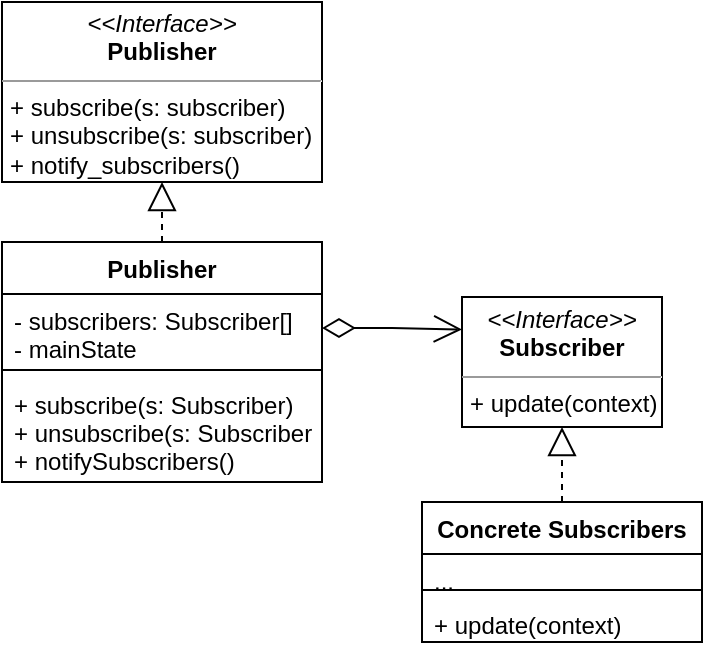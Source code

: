 <mxfile version="16.0.2" type="device"><diagram id="C5RBs43oDa-KdzZeNtuy" name="Page-1"><mxGraphModel dx="782" dy="849" grid="1" gridSize="10" guides="1" tooltips="1" connect="1" arrows="1" fold="1" page="1" pageScale="1" pageWidth="827" pageHeight="1169" math="0" shadow="0"><root><mxCell id="WIyWlLk6GJQsqaUBKTNV-0"/><mxCell id="WIyWlLk6GJQsqaUBKTNV-1" parent="WIyWlLk6GJQsqaUBKTNV-0"/><mxCell id="q6T5q95dyoa2rvtL5wTk-0" value="Publisher" style="swimlane;fontStyle=1;align=center;verticalAlign=top;childLayout=stackLayout;horizontal=1;startSize=26;horizontalStack=0;resizeParent=1;resizeParentMax=0;resizeLast=0;collapsible=1;marginBottom=0;" vertex="1" parent="WIyWlLk6GJQsqaUBKTNV-1"><mxGeometry x="200" y="200" width="160" height="120" as="geometry"/></mxCell><mxCell id="q6T5q95dyoa2rvtL5wTk-1" value="- subscribers: Subscriber[]&#10;- mainState" style="text;strokeColor=none;fillColor=none;align=left;verticalAlign=top;spacingLeft=4;spacingRight=4;overflow=hidden;rotatable=0;points=[[0,0.5],[1,0.5]];portConstraint=eastwest;" vertex="1" parent="q6T5q95dyoa2rvtL5wTk-0"><mxGeometry y="26" width="160" height="34" as="geometry"/></mxCell><mxCell id="q6T5q95dyoa2rvtL5wTk-2" value="" style="line;strokeWidth=1;fillColor=none;align=left;verticalAlign=middle;spacingTop=-1;spacingLeft=3;spacingRight=3;rotatable=0;labelPosition=right;points=[];portConstraint=eastwest;" vertex="1" parent="q6T5q95dyoa2rvtL5wTk-0"><mxGeometry y="60" width="160" height="8" as="geometry"/></mxCell><mxCell id="q6T5q95dyoa2rvtL5wTk-3" value="+ subscribe(s: Subscriber)&#10;+ unsubscribe(s: Subscriber)&#10;+ notifySubscribers()" style="text;strokeColor=none;fillColor=none;align=left;verticalAlign=top;spacingLeft=4;spacingRight=4;overflow=hidden;rotatable=0;points=[[0,0.5],[1,0.5]];portConstraint=eastwest;" vertex="1" parent="q6T5q95dyoa2rvtL5wTk-0"><mxGeometry y="68" width="160" height="52" as="geometry"/></mxCell><mxCell id="q6T5q95dyoa2rvtL5wTk-4" value="&lt;p style=&quot;margin: 0px ; margin-top: 4px ; text-align: center&quot;&gt;&lt;i&gt;&amp;lt;&amp;lt;Interface&amp;gt;&amp;gt;&lt;/i&gt;&lt;br&gt;&lt;b&gt;Subscriber&lt;/b&gt;&lt;/p&gt;&lt;hr size=&quot;1&quot;&gt;&lt;p style=&quot;margin: 0px ; margin-left: 4px&quot;&gt;+ update(context)&lt;/p&gt;" style="verticalAlign=top;align=left;overflow=fill;fontSize=12;fontFamily=Helvetica;html=1;" vertex="1" parent="WIyWlLk6GJQsqaUBKTNV-1"><mxGeometry x="430" y="227.5" width="100" height="65" as="geometry"/></mxCell><mxCell id="q6T5q95dyoa2rvtL5wTk-6" value="" style="endArrow=open;html=1;endSize=12;startArrow=diamondThin;startSize=14;startFill=0;edgeStyle=orthogonalEdgeStyle;align=left;verticalAlign=bottom;rounded=0;exitX=1;exitY=0.5;exitDx=0;exitDy=0;entryX=0;entryY=0.25;entryDx=0;entryDy=0;" edge="1" parent="WIyWlLk6GJQsqaUBKTNV-1" source="q6T5q95dyoa2rvtL5wTk-1" target="q6T5q95dyoa2rvtL5wTk-4"><mxGeometry x="-0.432" y="-57" relative="1" as="geometry"><mxPoint x="390" y="330" as="sourcePoint"/><mxPoint x="550" y="330" as="targetPoint"/><mxPoint as="offset"/></mxGeometry></mxCell><mxCell id="q6T5q95dyoa2rvtL5wTk-9" value="Concrete Subscribers" style="swimlane;fontStyle=1;align=center;verticalAlign=top;childLayout=stackLayout;horizontal=1;startSize=26;horizontalStack=0;resizeParent=1;resizeParentMax=0;resizeLast=0;collapsible=1;marginBottom=0;" vertex="1" parent="WIyWlLk6GJQsqaUBKTNV-1"><mxGeometry x="410" y="330" width="140" height="70" as="geometry"/></mxCell><mxCell id="q6T5q95dyoa2rvtL5wTk-10" value="..." style="text;strokeColor=none;fillColor=none;align=left;verticalAlign=top;spacingLeft=4;spacingRight=4;overflow=hidden;rotatable=0;points=[[0,0.5],[1,0.5]];portConstraint=eastwest;" vertex="1" parent="q6T5q95dyoa2rvtL5wTk-9"><mxGeometry y="26" width="140" height="14" as="geometry"/></mxCell><mxCell id="q6T5q95dyoa2rvtL5wTk-11" value="" style="line;strokeWidth=1;fillColor=none;align=left;verticalAlign=middle;spacingTop=-1;spacingLeft=3;spacingRight=3;rotatable=0;labelPosition=right;points=[];portConstraint=eastwest;" vertex="1" parent="q6T5q95dyoa2rvtL5wTk-9"><mxGeometry y="40" width="140" height="8" as="geometry"/></mxCell><mxCell id="q6T5q95dyoa2rvtL5wTk-12" value="+ update(context)" style="text;strokeColor=none;fillColor=none;align=left;verticalAlign=top;spacingLeft=4;spacingRight=4;overflow=hidden;rotatable=0;points=[[0,0.5],[1,0.5]];portConstraint=eastwest;" vertex="1" parent="q6T5q95dyoa2rvtL5wTk-9"><mxGeometry y="48" width="140" height="22" as="geometry"/></mxCell><mxCell id="q6T5q95dyoa2rvtL5wTk-14" value="" style="endArrow=block;dashed=1;endFill=0;endSize=12;html=1;rounded=0;entryX=0.5;entryY=1;entryDx=0;entryDy=0;exitX=0.5;exitY=0;exitDx=0;exitDy=0;" edge="1" parent="WIyWlLk6GJQsqaUBKTNV-1" source="q6T5q95dyoa2rvtL5wTk-9" target="q6T5q95dyoa2rvtL5wTk-4"><mxGeometry width="160" relative="1" as="geometry"><mxPoint x="480" y="330" as="sourcePoint"/><mxPoint x="520" y="350" as="targetPoint"/></mxGeometry></mxCell><mxCell id="q6T5q95dyoa2rvtL5wTk-15" value="&lt;p style=&quot;margin: 0px ; margin-top: 4px ; text-align: center&quot;&gt;&lt;i&gt;&amp;lt;&amp;lt;Interface&amp;gt;&amp;gt;&lt;/i&gt;&lt;br&gt;&lt;b&gt;Publisher&lt;/b&gt;&lt;/p&gt;&lt;hr size=&quot;1&quot;&gt;&lt;p style=&quot;margin: 0px ; margin-left: 4px&quot;&gt;&lt;span&gt;+ subscribe(s: subscriber)&lt;/span&gt;&lt;br&gt;&lt;/p&gt;&lt;p style=&quot;margin: 0px ; margin-left: 4px&quot;&gt;+ unsubscribe(s: subscriber)&lt;/p&gt;&lt;p style=&quot;margin: 0px ; margin-left: 4px&quot;&gt;+ notify_subscribers()&lt;/p&gt;&lt;p style=&quot;margin: 0px ; margin-left: 4px&quot;&gt;&lt;br&gt;&lt;/p&gt;" style="verticalAlign=top;align=left;overflow=fill;fontSize=12;fontFamily=Helvetica;html=1;" vertex="1" parent="WIyWlLk6GJQsqaUBKTNV-1"><mxGeometry x="200" y="80" width="160" height="90" as="geometry"/></mxCell><mxCell id="q6T5q95dyoa2rvtL5wTk-17" value="" style="endArrow=block;dashed=1;endFill=0;endSize=12;html=1;rounded=0;entryX=0.5;entryY=1;entryDx=0;entryDy=0;exitX=0.5;exitY=0;exitDx=0;exitDy=0;" edge="1" parent="WIyWlLk6GJQsqaUBKTNV-1" source="q6T5q95dyoa2rvtL5wTk-0" target="q6T5q95dyoa2rvtL5wTk-15"><mxGeometry width="160" relative="1" as="geometry"><mxPoint x="490" y="360" as="sourcePoint"/><mxPoint x="490" y="305" as="targetPoint"/></mxGeometry></mxCell></root></mxGraphModel></diagram></mxfile>